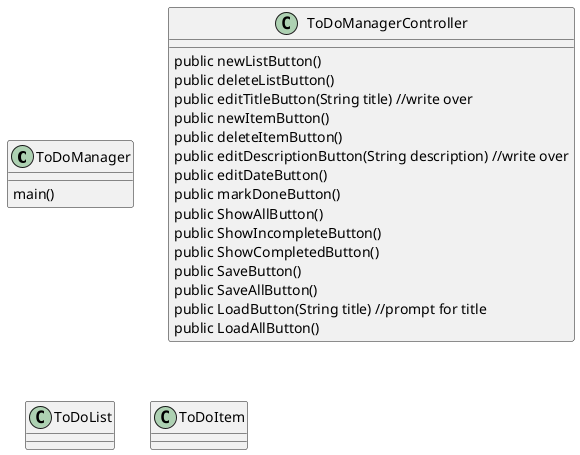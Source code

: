 @startuml
'https://plantuml.com/sequence-diagram

class ToDoManager
{
    main()


}

class ToDoManagerController
{
    public newListButton()
    public deleteListButton()
    public editTitleButton(String title) //write over
    public newItemButton()
    public deleteItemButton()
    public editDescriptionButton(String description) //write over
    public editDateButton()
    public markDoneButton()
    public ShowAllButton()
    public ShowIncompleteButton()
    public ShowCompletedButton()
    public SaveButton()
    public SaveAllButton()
    public LoadButton(String title) //prompt for title
    public LoadAllButton()
}

class ToDoList
{

}

class ToDoItem
{

}



@enduml